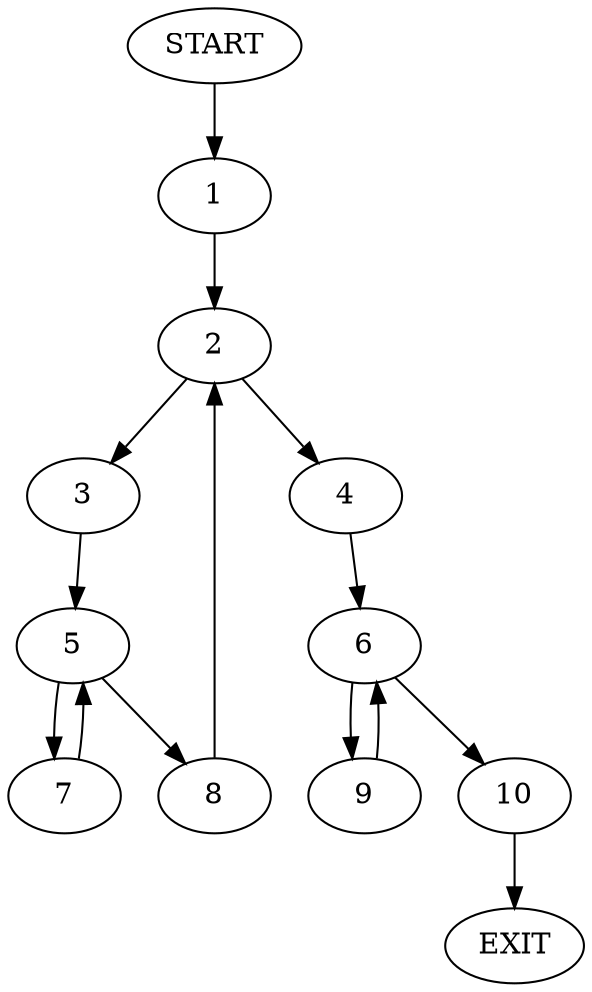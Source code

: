 digraph {
0 [label="START"]
11 [label="EXIT"]
0 -> 1
1 -> 2
2 -> 3
2 -> 4
3 -> 5
4 -> 6
5 -> 7
5 -> 8
7 -> 5
8 -> 2
6 -> 9
6 -> 10
9 -> 6
10 -> 11
}
